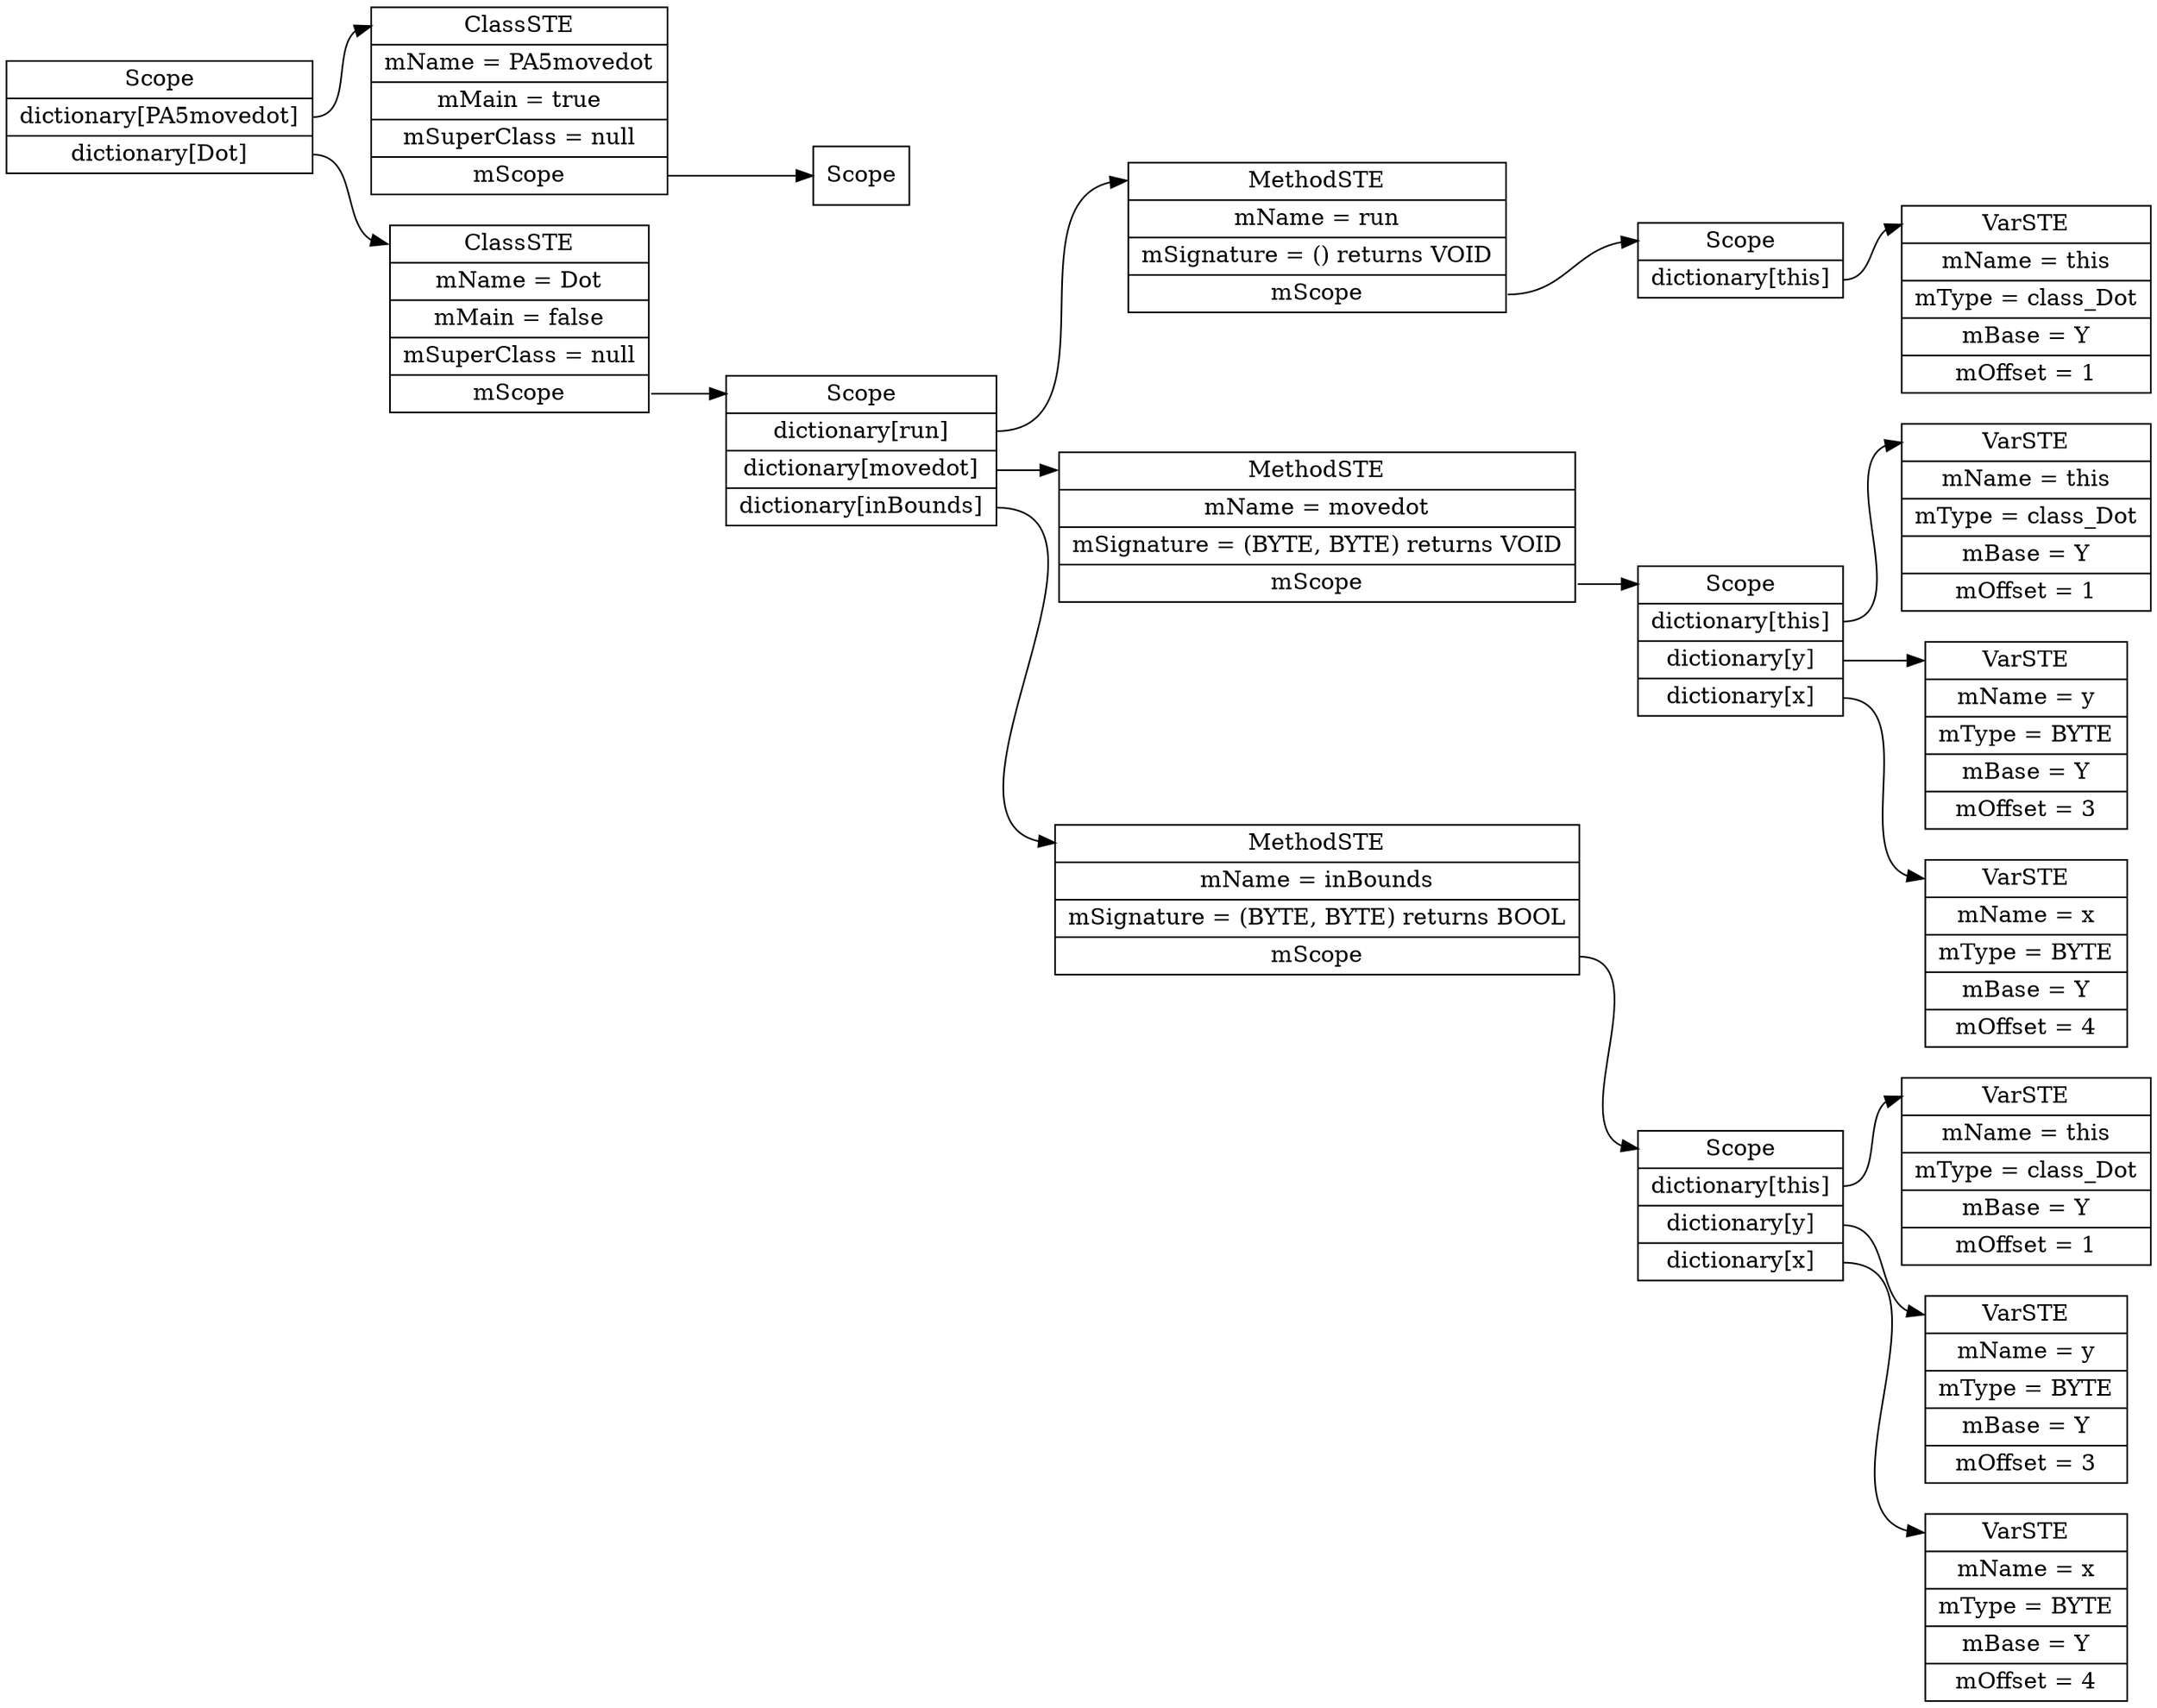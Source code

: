 digraph SymTable {
	graph [rankdir="LR"];
	node [shape=record];
	0 [label=" <f0> Scope | <f1> dictionary\[PA5movedot\] | <f2> dictionary\[Dot\] "];
	0:<f1> -> 1:<f0>;
	1 [label=" <f0> ClassSTE | <f1> mName = PA5movedot| <f2> mMain = true| <f3> mSuperClass = null| <f4> mScope "];
	1:<f4> -> 2:<f0>;
	2 [label=" <f0> Scope "];
	0:<f2> -> 3:<f0>;
	3 [label=" <f0> ClassSTE | <f1> mName = Dot| <f2> mMain = false| <f3> mSuperClass = null| <f4> mScope "];
	3:<f4> -> 4:<f0>;
	4 [label=" <f0> Scope | <f1> dictionary\[run\] | <f2> dictionary\[movedot\] | <f3> dictionary\[inBounds\] "];
	4:<f1> -> 5:<f0>;
	5 [label=" <f0> MethodSTE | <f1> mName = run| <f2> mSignature = () returns VOID| <f3> mScope "];
	5:<f3> -> 6:<f0>;
	6 [label=" <f0> Scope | <f1> dictionary\[this\] "];
	6:<f1> -> 7:<f0>;
	7 [label=" <f0> VarSTE | <f1> mName = this| <f2> mType = class_Dot| <f3> mBase = Y| <f4> mOffset = 1"];
	4:<f2> -> 8:<f0>;
	8 [label=" <f0> MethodSTE | <f1> mName = movedot| <f2> mSignature = (BYTE, BYTE) returns VOID| <f3> mScope "];
	8:<f3> -> 9:<f0>;
	9 [label=" <f0> Scope | <f1> dictionary\[this\] | <f2> dictionary\[y\] | <f3> dictionary\[x\] "];
	9:<f1> -> 10:<f0>;
	10 [label=" <f0> VarSTE | <f1> mName = this| <f2> mType = class_Dot| <f3> mBase = Y| <f4> mOffset = 1"];
	9:<f2> -> 11:<f0>;
	11 [label=" <f0> VarSTE | <f1> mName = y| <f2> mType = BYTE| <f3> mBase = Y| <f4> mOffset = 3"];
	9:<f3> -> 12:<f0>;
	12 [label=" <f0> VarSTE | <f1> mName = x| <f2> mType = BYTE| <f3> mBase = Y| <f4> mOffset = 4"];
	4:<f3> -> 13:<f0>;
	13 [label=" <f0> MethodSTE | <f1> mName = inBounds| <f2> mSignature = (BYTE, BYTE) returns BOOL| <f3> mScope "];
	13:<f3> -> 14:<f0>;
	14 [label=" <f0> Scope | <f1> dictionary\[this\] | <f2> dictionary\[y\] | <f3> dictionary\[x\] "];
	14:<f1> -> 15:<f0>;
	15 [label=" <f0> VarSTE | <f1> mName = this| <f2> mType = class_Dot| <f3> mBase = Y| <f4> mOffset = 1"];
	14:<f2> -> 16:<f0>;
	16 [label=" <f0> VarSTE | <f1> mName = y| <f2> mType = BYTE| <f3> mBase = Y| <f4> mOffset = 3"];
	14:<f3> -> 17:<f0>;
	17 [label=" <f0> VarSTE | <f1> mName = x| <f2> mType = BYTE| <f3> mBase = Y| <f4> mOffset = 4"];
}
